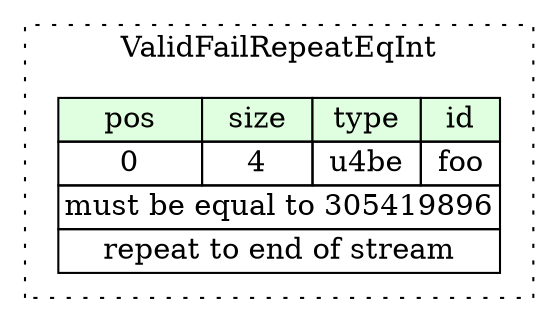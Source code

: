 digraph {
	rankdir=LR;
	node [shape=plaintext];
	subgraph cluster__valid_fail_repeat_eq_int {
		label="ValidFailRepeatEqInt";
		graph[style=dotted];

		valid_fail_repeat_eq_int__seq [label=<<TABLE BORDER="0" CELLBORDER="1" CELLSPACING="0">
			<TR><TD BGCOLOR="#E0FFE0">pos</TD><TD BGCOLOR="#E0FFE0">size</TD><TD BGCOLOR="#E0FFE0">type</TD><TD BGCOLOR="#E0FFE0">id</TD></TR>
			<TR><TD PORT="foo_pos">0</TD><TD PORT="foo_size">4</TD><TD>u4be</TD><TD PORT="foo_type">foo</TD></TR>
			<TR><TD COLSPAN="4" PORT="foo__valid">must be equal to 305419896</TD></TR>
			<TR><TD COLSPAN="4" PORT="foo__repeat">repeat to end of stream</TD></TR>
		</TABLE>>];
	}
}
